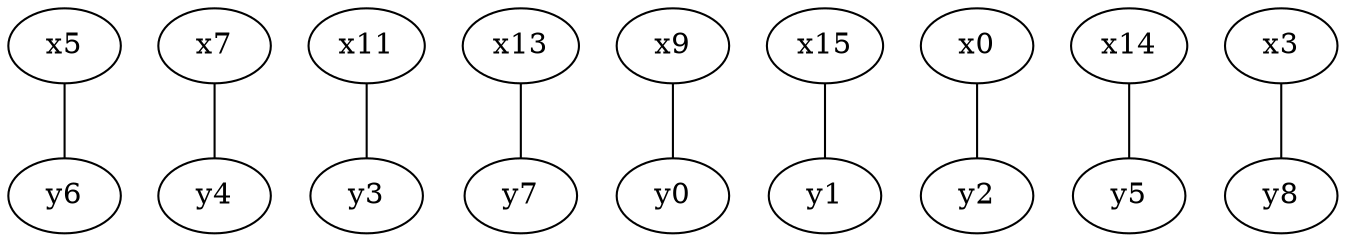 strict graph "grafo_16_9" {

	 "y6";
	 "x5";
	 "y4";
	 "x7";
	 "y3";
	 "x11";
	 "y7";
	 "x13";
	 "y0";
	 "x9";
	 "y1";
	 "x15";
	 "y2";
	 "x0";
	 "y5";
	 "x14";
	 "y8";
	 "x3";

	"x3" -- "y8";
	"x14" -- "y5";
	"x0" -- "y2";
	"x15" -- "y1";
	"x9" -- "y0";
	"x13" -- "y7";
	"x11" -- "y3";
	"x7" -- "y4";
	"x5" -- "y6";

}
